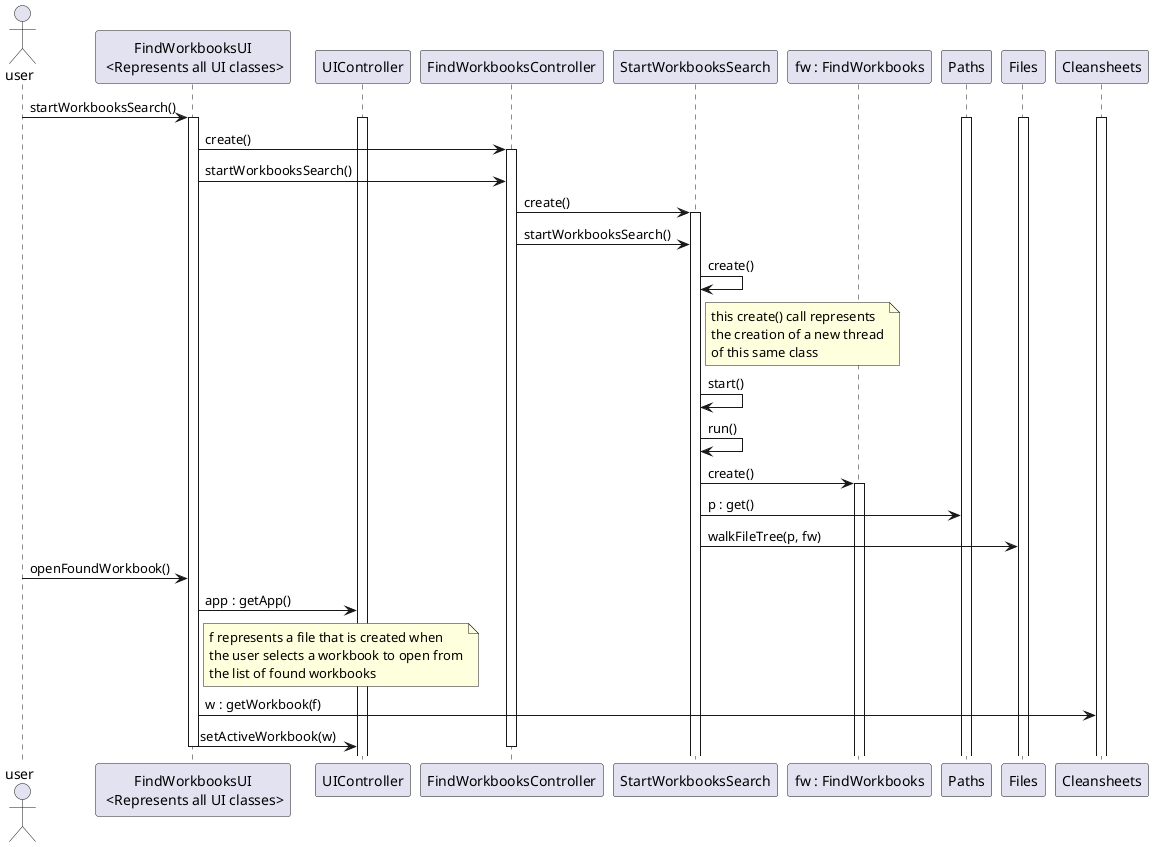 @startuml doc-files/find_workbooks_design_sequence_diagram.png
actor user 
participant "FindWorkbooksUI\n <Represents all UI classes>" as ui
participant "UIController" as uiController
participant "FindWorkbooksController" as controller
participant "StartWorkbooksSearch" as startWorkbooksSearch
participant "fw : FindWorkbooks" as findWorkbooks
participant "Paths" as paths
participant "Files" as files
participant "Cleansheets" as cleansheets

user  -> ui : startWorkbooksSearch()
activate ui
activate files
activate paths
activate uiController
activate cleansheets
ui -> controller : create()
activate controller
ui -> controller : startWorkbooksSearch()
controller -> startWorkbooksSearch : create()
activate startWorkbooksSearch
controller -> startWorkbooksSearch : startWorkbooksSearch()
startWorkbooksSearch -> startWorkbooksSearch : create()
note right of startWorkbooksSearch
this create() call represents 
the creation of a new thread
of this same class
end note
startWorkbooksSearch -> startWorkbooksSearch : start()
startWorkbooksSearch -> startWorkbooksSearch : run()
startWorkbooksSearch -> findWorkbooks : create()
activate findWorkbooks
startWorkbooksSearch -> paths : p : get()
startWorkbooksSearch -> files : walkFileTree(p, fw)
user -> ui : openFoundWorkbook()
ui -> uiController : app : getApp()
note right of ui
f represents a file that is created when
the user selects a workbook to open from
the list of found workbooks
end note
ui -> cleansheets : w : getWorkbook(f)
ui -> uiController : setActiveWorkbook(w)

deactivate controller
deactivate ui
@enduml